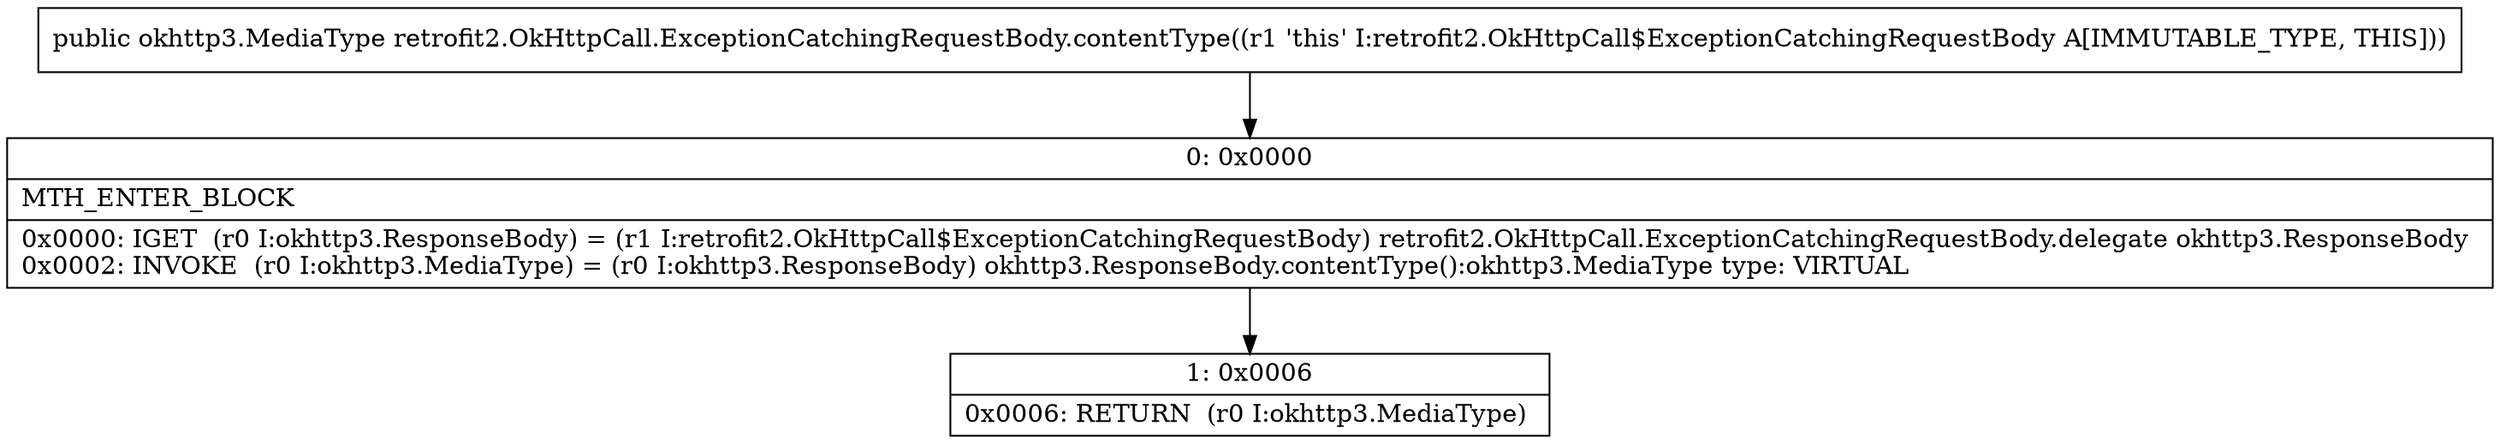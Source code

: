 digraph "CFG forretrofit2.OkHttpCall.ExceptionCatchingRequestBody.contentType()Lokhttp3\/MediaType;" {
Node_0 [shape=record,label="{0\:\ 0x0000|MTH_ENTER_BLOCK\l|0x0000: IGET  (r0 I:okhttp3.ResponseBody) = (r1 I:retrofit2.OkHttpCall$ExceptionCatchingRequestBody) retrofit2.OkHttpCall.ExceptionCatchingRequestBody.delegate okhttp3.ResponseBody \l0x0002: INVOKE  (r0 I:okhttp3.MediaType) = (r0 I:okhttp3.ResponseBody) okhttp3.ResponseBody.contentType():okhttp3.MediaType type: VIRTUAL \l}"];
Node_1 [shape=record,label="{1\:\ 0x0006|0x0006: RETURN  (r0 I:okhttp3.MediaType) \l}"];
MethodNode[shape=record,label="{public okhttp3.MediaType retrofit2.OkHttpCall.ExceptionCatchingRequestBody.contentType((r1 'this' I:retrofit2.OkHttpCall$ExceptionCatchingRequestBody A[IMMUTABLE_TYPE, THIS])) }"];
MethodNode -> Node_0;
Node_0 -> Node_1;
}

